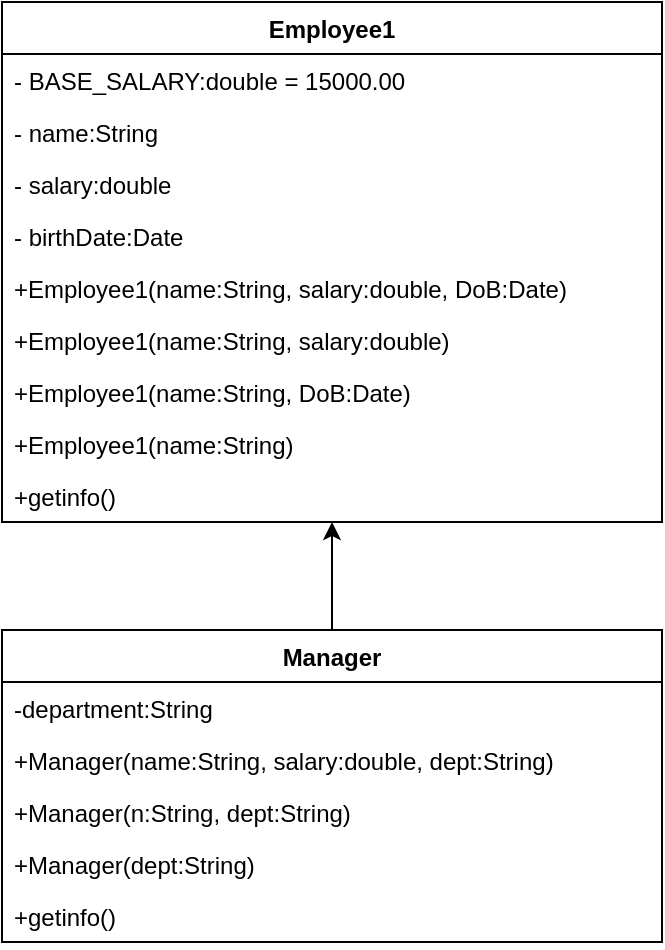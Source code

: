 <mxfile version="26.1.1">
  <diagram name="Page-1" id="ucFD4qUW6onG48XG3Pv6">
    <mxGraphModel dx="1674" dy="836" grid="1" gridSize="10" guides="1" tooltips="1" connect="1" arrows="1" fold="1" page="1" pageScale="1" pageWidth="850" pageHeight="1100" math="0" shadow="0">
      <root>
        <mxCell id="0" />
        <mxCell id="1" parent="0" />
        <mxCell id="-H3jG4fYZCVk23bL-uKB-33" value="" style="edgeStyle=orthogonalEdgeStyle;rounded=0;orthogonalLoop=1;jettySize=auto;html=1;" edge="1" parent="1" source="-H3jG4fYZCVk23bL-uKB-24" target="-H3jG4fYZCVk23bL-uKB-1">
          <mxGeometry relative="1" as="geometry" />
        </mxCell>
        <mxCell id="-H3jG4fYZCVk23bL-uKB-1" value="Employee1" style="swimlane;fontStyle=1;align=center;verticalAlign=top;childLayout=stackLayout;horizontal=1;startSize=26;horizontalStack=0;resizeParent=1;resizeParentMax=0;resizeLast=0;collapsible=1;marginBottom=0;whiteSpace=wrap;html=1;" vertex="1" parent="1">
          <mxGeometry x="250" y="70" width="330" height="260" as="geometry">
            <mxRectangle x="320" y="90" width="100" height="30" as="alternateBounds" />
          </mxGeometry>
        </mxCell>
        <mxCell id="-H3jG4fYZCVk23bL-uKB-2" value="- BASE_SALARY:double = 15000.00" style="text;strokeColor=none;fillColor=none;align=left;verticalAlign=top;spacingLeft=4;spacingRight=4;overflow=hidden;rotatable=0;points=[[0,0.5],[1,0.5]];portConstraint=eastwest;whiteSpace=wrap;html=1;" vertex="1" parent="-H3jG4fYZCVk23bL-uKB-1">
          <mxGeometry y="26" width="330" height="26" as="geometry" />
        </mxCell>
        <mxCell id="-H3jG4fYZCVk23bL-uKB-10" value="- name:String" style="text;strokeColor=none;fillColor=none;align=left;verticalAlign=top;spacingLeft=4;spacingRight=4;overflow=hidden;rotatable=0;points=[[0,0.5],[1,0.5]];portConstraint=eastwest;whiteSpace=wrap;html=1;" vertex="1" parent="-H3jG4fYZCVk23bL-uKB-1">
          <mxGeometry y="52" width="330" height="26" as="geometry" />
        </mxCell>
        <mxCell id="-H3jG4fYZCVk23bL-uKB-11" value="- salary:double" style="text;strokeColor=none;fillColor=none;align=left;verticalAlign=top;spacingLeft=4;spacingRight=4;overflow=hidden;rotatable=0;points=[[0,0.5],[1,0.5]];portConstraint=eastwest;whiteSpace=wrap;html=1;" vertex="1" parent="-H3jG4fYZCVk23bL-uKB-1">
          <mxGeometry y="78" width="330" height="26" as="geometry" />
        </mxCell>
        <mxCell id="-H3jG4fYZCVk23bL-uKB-12" value="- birthDate:Date" style="text;strokeColor=none;fillColor=none;align=left;verticalAlign=top;spacingLeft=4;spacingRight=4;overflow=hidden;rotatable=0;points=[[0,0.5],[1,0.5]];portConstraint=eastwest;whiteSpace=wrap;html=1;" vertex="1" parent="-H3jG4fYZCVk23bL-uKB-1">
          <mxGeometry y="104" width="330" height="26" as="geometry" />
        </mxCell>
        <mxCell id="-H3jG4fYZCVk23bL-uKB-4" value="+Employee1(name:String, salary:double, DoB:Date)" style="text;strokeColor=none;fillColor=none;align=left;verticalAlign=top;spacingLeft=4;spacingRight=4;overflow=hidden;rotatable=0;points=[[0,0.5],[1,0.5]];portConstraint=eastwest;whiteSpace=wrap;html=1;" vertex="1" parent="-H3jG4fYZCVk23bL-uKB-1">
          <mxGeometry y="130" width="330" height="26" as="geometry" />
        </mxCell>
        <mxCell id="-H3jG4fYZCVk23bL-uKB-13" value="+Employee1(name:String, salary:double)" style="text;strokeColor=none;fillColor=none;align=left;verticalAlign=top;spacingLeft=4;spacingRight=4;overflow=hidden;rotatable=0;points=[[0,0.5],[1,0.5]];portConstraint=eastwest;whiteSpace=wrap;html=1;" vertex="1" parent="-H3jG4fYZCVk23bL-uKB-1">
          <mxGeometry y="156" width="330" height="26" as="geometry" />
        </mxCell>
        <mxCell id="-H3jG4fYZCVk23bL-uKB-22" value="+Employee1(name:String, DoB:Date)" style="text;strokeColor=none;fillColor=none;align=left;verticalAlign=top;spacingLeft=4;spacingRight=4;overflow=hidden;rotatable=0;points=[[0,0.5],[1,0.5]];portConstraint=eastwest;whiteSpace=wrap;html=1;" vertex="1" parent="-H3jG4fYZCVk23bL-uKB-1">
          <mxGeometry y="182" width="330" height="26" as="geometry" />
        </mxCell>
        <mxCell id="-H3jG4fYZCVk23bL-uKB-23" value="+Employee1(name:String)" style="text;strokeColor=none;fillColor=none;align=left;verticalAlign=top;spacingLeft=4;spacingRight=4;overflow=hidden;rotatable=0;points=[[0,0.5],[1,0.5]];portConstraint=eastwest;whiteSpace=wrap;html=1;" vertex="1" parent="-H3jG4fYZCVk23bL-uKB-1">
          <mxGeometry y="208" width="330" height="26" as="geometry" />
        </mxCell>
        <mxCell id="-H3jG4fYZCVk23bL-uKB-34" value="+getinfo()" style="text;strokeColor=none;fillColor=none;align=left;verticalAlign=top;spacingLeft=4;spacingRight=4;overflow=hidden;rotatable=0;points=[[0,0.5],[1,0.5]];portConstraint=eastwest;whiteSpace=wrap;html=1;" vertex="1" parent="-H3jG4fYZCVk23bL-uKB-1">
          <mxGeometry y="234" width="330" height="26" as="geometry" />
        </mxCell>
        <mxCell id="-H3jG4fYZCVk23bL-uKB-24" value="Manager" style="swimlane;fontStyle=1;align=center;verticalAlign=top;childLayout=stackLayout;horizontal=1;startSize=26;horizontalStack=0;resizeParent=1;resizeParentMax=0;resizeLast=0;collapsible=1;marginBottom=0;whiteSpace=wrap;html=1;" vertex="1" parent="1">
          <mxGeometry x="250" y="384" width="330" height="156" as="geometry">
            <mxRectangle x="320" y="90" width="100" height="30" as="alternateBounds" />
          </mxGeometry>
        </mxCell>
        <mxCell id="-H3jG4fYZCVk23bL-uKB-25" value="-department:String" style="text;strokeColor=none;fillColor=none;align=left;verticalAlign=top;spacingLeft=4;spacingRight=4;overflow=hidden;rotatable=0;points=[[0,0.5],[1,0.5]];portConstraint=eastwest;whiteSpace=wrap;html=1;" vertex="1" parent="-H3jG4fYZCVk23bL-uKB-24">
          <mxGeometry y="26" width="330" height="26" as="geometry" />
        </mxCell>
        <mxCell id="-H3jG4fYZCVk23bL-uKB-29" value="+Manager(name:String, salary:double, dept:String)" style="text;strokeColor=none;fillColor=none;align=left;verticalAlign=top;spacingLeft=4;spacingRight=4;overflow=hidden;rotatable=0;points=[[0,0.5],[1,0.5]];portConstraint=eastwest;whiteSpace=wrap;html=1;" vertex="1" parent="-H3jG4fYZCVk23bL-uKB-24">
          <mxGeometry y="52" width="330" height="26" as="geometry" />
        </mxCell>
        <mxCell id="-H3jG4fYZCVk23bL-uKB-35" value="+Manager(n:String, dept:String)" style="text;strokeColor=none;fillColor=none;align=left;verticalAlign=top;spacingLeft=4;spacingRight=4;overflow=hidden;rotatable=0;points=[[0,0.5],[1,0.5]];portConstraint=eastwest;whiteSpace=wrap;html=1;" vertex="1" parent="-H3jG4fYZCVk23bL-uKB-24">
          <mxGeometry y="78" width="330" height="26" as="geometry" />
        </mxCell>
        <mxCell id="-H3jG4fYZCVk23bL-uKB-36" value="+Manager(dept:String)" style="text;strokeColor=none;fillColor=none;align=left;verticalAlign=top;spacingLeft=4;spacingRight=4;overflow=hidden;rotatable=0;points=[[0,0.5],[1,0.5]];portConstraint=eastwest;whiteSpace=wrap;html=1;" vertex="1" parent="-H3jG4fYZCVk23bL-uKB-24">
          <mxGeometry y="104" width="330" height="26" as="geometry" />
        </mxCell>
        <mxCell id="-H3jG4fYZCVk23bL-uKB-37" value="+getinfo()" style="text;strokeColor=none;fillColor=none;align=left;verticalAlign=top;spacingLeft=4;spacingRight=4;overflow=hidden;rotatable=0;points=[[0,0.5],[1,0.5]];portConstraint=eastwest;whiteSpace=wrap;html=1;" vertex="1" parent="-H3jG4fYZCVk23bL-uKB-24">
          <mxGeometry y="130" width="330" height="26" as="geometry" />
        </mxCell>
      </root>
    </mxGraphModel>
  </diagram>
</mxfile>
